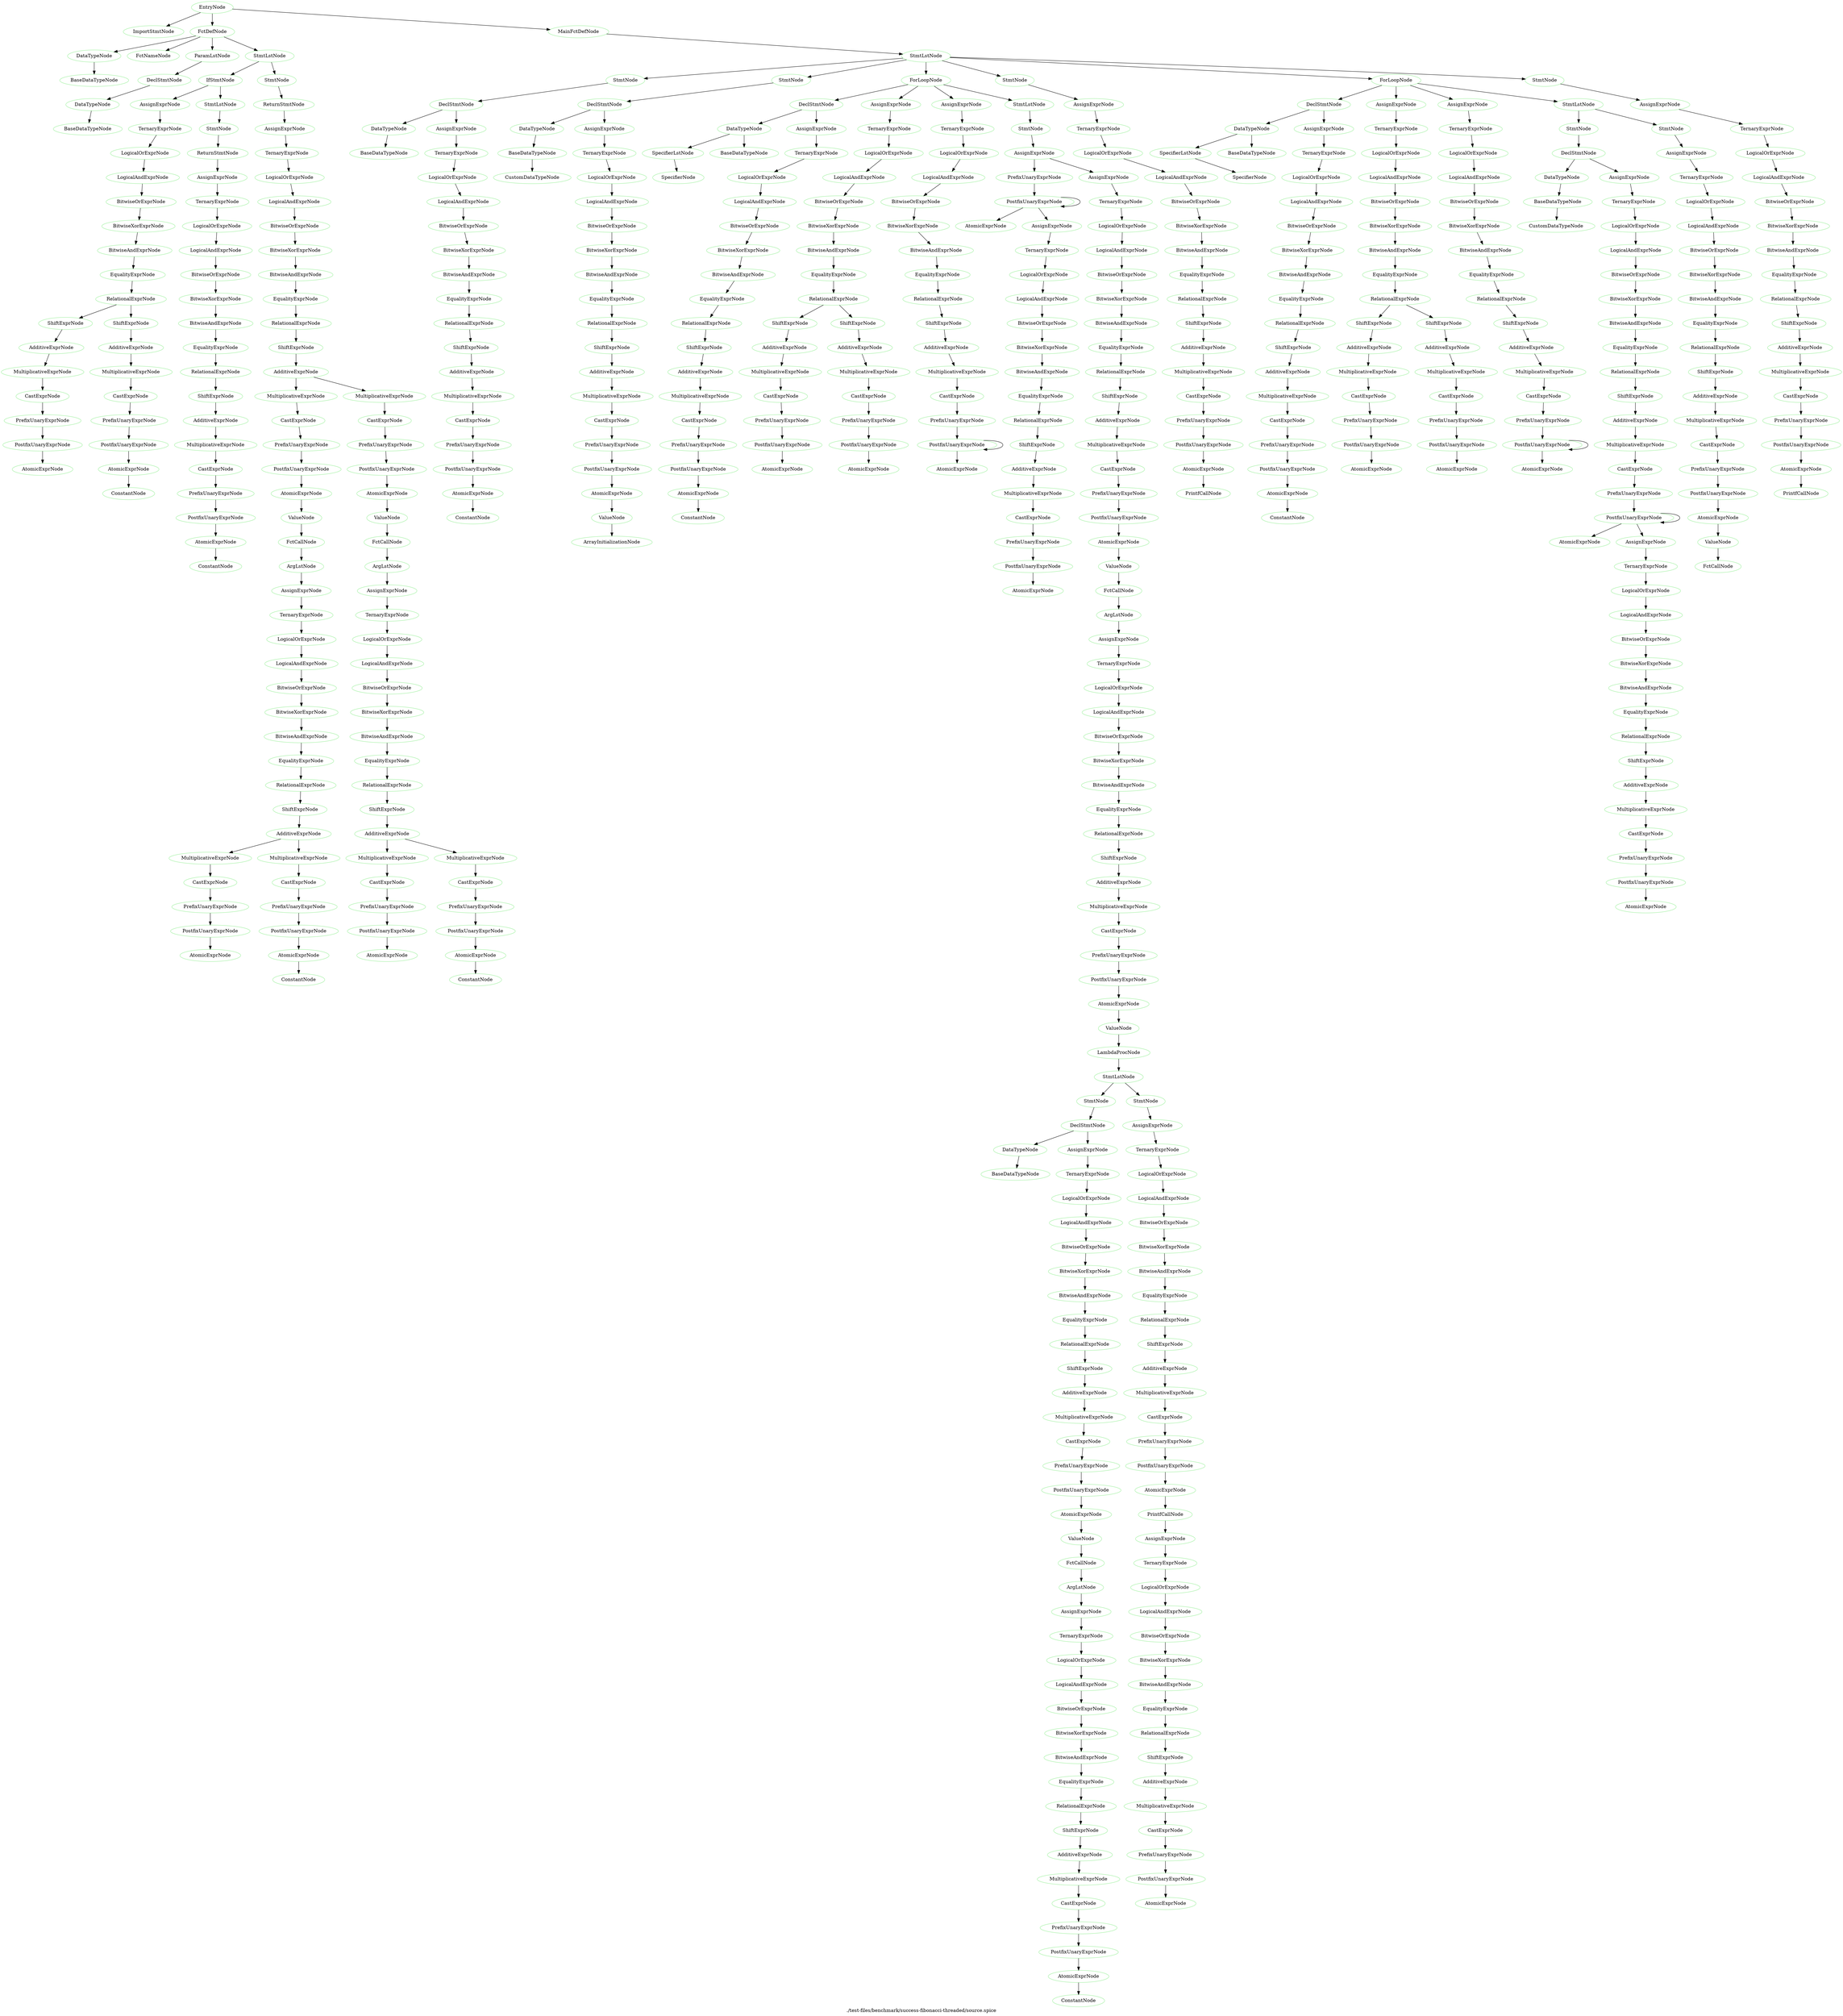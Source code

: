 digraph {
 rankdir="TB";
 label="./test-files/benchmark/success-fibonacci-threaded/source.spice";
 L1C1_EntryNode [color="lightgreen",label="EntryNode"];
 L1C1_ImportStmtNode [color="lightgreen",label="ImportStmtNode"];
 L1C1_EntryNode -> L1C1_ImportStmtNode;
 L3C1_FctDefNode [color="lightgreen",label="FctDefNode"];
 L1C1_EntryNode -> L3C1_FctDefNode;
 L3C3_DataTypeNode [color="lightgreen",label="DataTypeNode"];
 L3C1_FctDefNode -> L3C3_DataTypeNode;
 L3C3_BaseDataTypeNode [color="lightgreen",label="BaseDataTypeNode"];
 L3C3_DataTypeNode -> L3C3_BaseDataTypeNode;
 L3C8_FctNameNode [color="lightgreen",label="FctNameNode"];
 L3C1_FctDefNode -> L3C8_FctNameNode;
 L3C12_ParamLstNode [color="lightgreen",label="ParamLstNode"];
 L3C1_FctDefNode -> L3C12_ParamLstNode;
 L3C12_DeclStmtNode [color="lightgreen",label="DeclStmtNode"];
 L3C12_ParamLstNode -> L3C12_DeclStmtNode;
 L3C12_DataTypeNode [color="lightgreen",label="DataTypeNode"];
 L3C12_DeclStmtNode -> L3C12_DataTypeNode;
 L3C12_BaseDataTypeNode [color="lightgreen",label="BaseDataTypeNode"];
 L3C12_DataTypeNode -> L3C12_BaseDataTypeNode;
 L4C5_StmtLstNode [color="lightgreen",label="StmtLstNode"];
 L3C1_FctDefNode -> L4C5_StmtLstNode;
 L4C5_IfStmtNode [color="lightgreen",label="IfStmtNode"];
 L4C5_StmtLstNode -> L4C5_IfStmtNode;
 L4C8_AssignExprNode [color="lightgreen",label="AssignExprNode"];
 L4C5_IfStmtNode -> L4C8_AssignExprNode;
 L4C8_TernaryExprNode [color="lightgreen",label="TernaryExprNode"];
 L4C8_AssignExprNode -> L4C8_TernaryExprNode;
 L4C8_LogicalOrExprNode [color="lightgreen",label="LogicalOrExprNode"];
 L4C8_TernaryExprNode -> L4C8_LogicalOrExprNode;
 L4C8_LogicalAndExprNode [color="lightgreen",label="LogicalAndExprNode"];
 L4C8_LogicalOrExprNode -> L4C8_LogicalAndExprNode;
 L4C8_BitwiseOrExprNode [color="lightgreen",label="BitwiseOrExprNode"];
 L4C8_LogicalAndExprNode -> L4C8_BitwiseOrExprNode;
 L4C8_BitwiseXorExprNode [color="lightgreen",label="BitwiseXorExprNode"];
 L4C8_BitwiseOrExprNode -> L4C8_BitwiseXorExprNode;
 L4C8_BitwiseAndExprNode [color="lightgreen",label="BitwiseAndExprNode"];
 L4C8_BitwiseXorExprNode -> L4C8_BitwiseAndExprNode;
 L4C8_EqualityExprNode [color="lightgreen",label="EqualityExprNode"];
 L4C8_BitwiseAndExprNode -> L4C8_EqualityExprNode;
 L4C8_RelationalExprNode [color="lightgreen",label="RelationalExprNode"];
 L4C8_EqualityExprNode -> L4C8_RelationalExprNode;
 L4C8_ShiftExprNode [color="lightgreen",label="ShiftExprNode"];
 L4C8_RelationalExprNode -> L4C8_ShiftExprNode;
 L4C8_AdditiveExprNode [color="lightgreen",label="AdditiveExprNode"];
 L4C8_ShiftExprNode -> L4C8_AdditiveExprNode;
 L4C8_MultiplicativeExprNode [color="lightgreen",label="MultiplicativeExprNode"];
 L4C8_AdditiveExprNode -> L4C8_MultiplicativeExprNode;
 L4C8_CastExprNode [color="lightgreen",label="CastExprNode"];
 L4C8_MultiplicativeExprNode -> L4C8_CastExprNode;
 L4C8_PrefixUnaryExprNode [color="lightgreen",label="PrefixUnaryExprNode"];
 L4C8_CastExprNode -> L4C8_PrefixUnaryExprNode;
 L4C8_PostfixUnaryExprNode [color="lightgreen",label="PostfixUnaryExprNode"];
 L4C8_PrefixUnaryExprNode -> L4C8_PostfixUnaryExprNode;
 L4C8_AtomicExprNode [color="lightgreen",label="AtomicExprNode"];
 L4C8_PostfixUnaryExprNode -> L4C8_AtomicExprNode;
 L4C13_ShiftExprNode [color="lightgreen",label="ShiftExprNode"];
 L4C8_RelationalExprNode -> L4C13_ShiftExprNode;
 L4C13_AdditiveExprNode [color="lightgreen",label="AdditiveExprNode"];
 L4C13_ShiftExprNode -> L4C13_AdditiveExprNode;
 L4C13_MultiplicativeExprNode [color="lightgreen",label="MultiplicativeExprNode"];
 L4C13_AdditiveExprNode -> L4C13_MultiplicativeExprNode;
 L4C13_CastExprNode [color="lightgreen",label="CastExprNode"];
 L4C13_MultiplicativeExprNode -> L4C13_CastExprNode;
 L4C13_PrefixUnaryExprNode [color="lightgreen",label="PrefixUnaryExprNode"];
 L4C13_CastExprNode -> L4C13_PrefixUnaryExprNode;
 L4C13_PostfixUnaryExprNode [color="lightgreen",label="PostfixUnaryExprNode"];
 L4C13_PrefixUnaryExprNode -> L4C13_PostfixUnaryExprNode;
 L4C13_AtomicExprNode [color="lightgreen",label="AtomicExprNode"];
 L4C13_PostfixUnaryExprNode -> L4C13_AtomicExprNode;
 L4C13_ConstantNode [color="lightgreen",label="ConstantNode"];
 L4C13_AtomicExprNode -> L4C13_ConstantNode;
 L4C17_StmtLstNode [color="lightgreen",label="StmtLstNode"];
 L4C5_IfStmtNode -> L4C17_StmtLstNode;
 L4C17_StmtNode [color="lightgreen",label="StmtNode"];
 L4C17_StmtLstNode -> L4C17_StmtNode;
 L4C17_ReturnStmtNode [color="lightgreen",label="ReturnStmtNode"];
 L4C17_StmtNode -> L4C17_ReturnStmtNode;
 L4C24_AssignExprNode [color="lightgreen",label="AssignExprNode"];
 L4C17_ReturnStmtNode -> L4C24_AssignExprNode;
 L4C24_TernaryExprNode [color="lightgreen",label="TernaryExprNode"];
 L4C24_AssignExprNode -> L4C24_TernaryExprNode;
 L4C24_LogicalOrExprNode [color="lightgreen",label="LogicalOrExprNode"];
 L4C24_TernaryExprNode -> L4C24_LogicalOrExprNode;
 L4C24_LogicalAndExprNode [color="lightgreen",label="LogicalAndExprNode"];
 L4C24_LogicalOrExprNode -> L4C24_LogicalAndExprNode;
 L4C24_BitwiseOrExprNode [color="lightgreen",label="BitwiseOrExprNode"];
 L4C24_LogicalAndExprNode -> L4C24_BitwiseOrExprNode;
 L4C24_BitwiseXorExprNode [color="lightgreen",label="BitwiseXorExprNode"];
 L4C24_BitwiseOrExprNode -> L4C24_BitwiseXorExprNode;
 L4C24_BitwiseAndExprNode [color="lightgreen",label="BitwiseAndExprNode"];
 L4C24_BitwiseXorExprNode -> L4C24_BitwiseAndExprNode;
 L4C24_EqualityExprNode [color="lightgreen",label="EqualityExprNode"];
 L4C24_BitwiseAndExprNode -> L4C24_EqualityExprNode;
 L4C24_RelationalExprNode [color="lightgreen",label="RelationalExprNode"];
 L4C24_EqualityExprNode -> L4C24_RelationalExprNode;
 L4C24_ShiftExprNode [color="lightgreen",label="ShiftExprNode"];
 L4C24_RelationalExprNode -> L4C24_ShiftExprNode;
 L4C24_AdditiveExprNode [color="lightgreen",label="AdditiveExprNode"];
 L4C24_ShiftExprNode -> L4C24_AdditiveExprNode;
 L4C24_MultiplicativeExprNode [color="lightgreen",label="MultiplicativeExprNode"];
 L4C24_AdditiveExprNode -> L4C24_MultiplicativeExprNode;
 L4C24_CastExprNode [color="lightgreen",label="CastExprNode"];
 L4C24_MultiplicativeExprNode -> L4C24_CastExprNode;
 L4C24_PrefixUnaryExprNode [color="lightgreen",label="PrefixUnaryExprNode"];
 L4C24_CastExprNode -> L4C24_PrefixUnaryExprNode;
 L4C24_PostfixUnaryExprNode [color="lightgreen",label="PostfixUnaryExprNode"];
 L4C24_PrefixUnaryExprNode -> L4C24_PostfixUnaryExprNode;
 L4C24_AtomicExprNode [color="lightgreen",label="AtomicExprNode"];
 L4C24_PostfixUnaryExprNode -> L4C24_AtomicExprNode;
 L4C24_ConstantNode [color="lightgreen",label="ConstantNode"];
 L4C24_AtomicExprNode -> L4C24_ConstantNode;
 L5C5_StmtNode [color="lightgreen",label="StmtNode"];
 L4C5_StmtLstNode -> L5C5_StmtNode;
 L5C5_ReturnStmtNode [color="lightgreen",label="ReturnStmtNode"];
 L5C5_StmtNode -> L5C5_ReturnStmtNode;
 L5C12_AssignExprNode [color="lightgreen",label="AssignExprNode"];
 L5C5_ReturnStmtNode -> L5C12_AssignExprNode;
 L5C12_TernaryExprNode [color="lightgreen",label="TernaryExprNode"];
 L5C12_AssignExprNode -> L5C12_TernaryExprNode;
 L5C12_LogicalOrExprNode [color="lightgreen",label="LogicalOrExprNode"];
 L5C12_TernaryExprNode -> L5C12_LogicalOrExprNode;
 L5C12_LogicalAndExprNode [color="lightgreen",label="LogicalAndExprNode"];
 L5C12_LogicalOrExprNode -> L5C12_LogicalAndExprNode;
 L5C12_BitwiseOrExprNode [color="lightgreen",label="BitwiseOrExprNode"];
 L5C12_LogicalAndExprNode -> L5C12_BitwiseOrExprNode;
 L5C12_BitwiseXorExprNode [color="lightgreen",label="BitwiseXorExprNode"];
 L5C12_BitwiseOrExprNode -> L5C12_BitwiseXorExprNode;
 L5C12_BitwiseAndExprNode [color="lightgreen",label="BitwiseAndExprNode"];
 L5C12_BitwiseXorExprNode -> L5C12_BitwiseAndExprNode;
 L5C12_EqualityExprNode [color="lightgreen",label="EqualityExprNode"];
 L5C12_BitwiseAndExprNode -> L5C12_EqualityExprNode;
 L5C12_RelationalExprNode [color="lightgreen",label="RelationalExprNode"];
 L5C12_EqualityExprNode -> L5C12_RelationalExprNode;
 L5C12_ShiftExprNode [color="lightgreen",label="ShiftExprNode"];
 L5C12_RelationalExprNode -> L5C12_ShiftExprNode;
 L5C12_AdditiveExprNode [color="lightgreen",label="AdditiveExprNode"];
 L5C12_ShiftExprNode -> L5C12_AdditiveExprNode;
 L5C12_MultiplicativeExprNode [color="lightgreen",label="MultiplicativeExprNode"];
 L5C12_AdditiveExprNode -> L5C12_MultiplicativeExprNode;
 L5C12_CastExprNode [color="lightgreen",label="CastExprNode"];
 L5C12_MultiplicativeExprNode -> L5C12_CastExprNode;
 L5C12_PrefixUnaryExprNode [color="lightgreen",label="PrefixUnaryExprNode"];
 L5C12_CastExprNode -> L5C12_PrefixUnaryExprNode;
 L5C12_PostfixUnaryExprNode [color="lightgreen",label="PostfixUnaryExprNode"];
 L5C12_PrefixUnaryExprNode -> L5C12_PostfixUnaryExprNode;
 L5C12_AtomicExprNode [color="lightgreen",label="AtomicExprNode"];
 L5C12_PostfixUnaryExprNode -> L5C12_AtomicExprNode;
 L5C12_ValueNode [color="lightgreen",label="ValueNode"];
 L5C12_AtomicExprNode -> L5C12_ValueNode;
 L5C12_FctCallNode [color="lightgreen",label="FctCallNode"];
 L5C12_ValueNode -> L5C12_FctCallNode;
 L5C16_ArgLstNode [color="lightgreen",label="ArgLstNode"];
 L5C12_FctCallNode -> L5C16_ArgLstNode;
 L5C16_AssignExprNode [color="lightgreen",label="AssignExprNode"];
 L5C16_ArgLstNode -> L5C16_AssignExprNode;
 L5C16_TernaryExprNode [color="lightgreen",label="TernaryExprNode"];
 L5C16_AssignExprNode -> L5C16_TernaryExprNode;
 L5C16_LogicalOrExprNode [color="lightgreen",label="LogicalOrExprNode"];
 L5C16_TernaryExprNode -> L5C16_LogicalOrExprNode;
 L5C16_LogicalAndExprNode [color="lightgreen",label="LogicalAndExprNode"];
 L5C16_LogicalOrExprNode -> L5C16_LogicalAndExprNode;
 L5C16_BitwiseOrExprNode [color="lightgreen",label="BitwiseOrExprNode"];
 L5C16_LogicalAndExprNode -> L5C16_BitwiseOrExprNode;
 L5C16_BitwiseXorExprNode [color="lightgreen",label="BitwiseXorExprNode"];
 L5C16_BitwiseOrExprNode -> L5C16_BitwiseXorExprNode;
 L5C16_BitwiseAndExprNode [color="lightgreen",label="BitwiseAndExprNode"];
 L5C16_BitwiseXorExprNode -> L5C16_BitwiseAndExprNode;
 L5C16_EqualityExprNode [color="lightgreen",label="EqualityExprNode"];
 L5C16_BitwiseAndExprNode -> L5C16_EqualityExprNode;
 L5C16_RelationalExprNode [color="lightgreen",label="RelationalExprNode"];
 L5C16_EqualityExprNode -> L5C16_RelationalExprNode;
 L5C16_ShiftExprNode [color="lightgreen",label="ShiftExprNode"];
 L5C16_RelationalExprNode -> L5C16_ShiftExprNode;
 L5C16_AdditiveExprNode [color="lightgreen",label="AdditiveExprNode"];
 L5C16_ShiftExprNode -> L5C16_AdditiveExprNode;
 L5C16_MultiplicativeExprNode [color="lightgreen",label="MultiplicativeExprNode"];
 L5C16_AdditiveExprNode -> L5C16_MultiplicativeExprNode;
 L5C16_CastExprNode [color="lightgreen",label="CastExprNode"];
 L5C16_MultiplicativeExprNode -> L5C16_CastExprNode;
 L5C16_PrefixUnaryExprNode [color="lightgreen",label="PrefixUnaryExprNode"];
 L5C16_CastExprNode -> L5C16_PrefixUnaryExprNode;
 L5C16_PostfixUnaryExprNode [color="lightgreen",label="PostfixUnaryExprNode"];
 L5C16_PrefixUnaryExprNode -> L5C16_PostfixUnaryExprNode;
 L5C16_AtomicExprNode [color="lightgreen",label="AtomicExprNode"];
 L5C16_PostfixUnaryExprNode -> L5C16_AtomicExprNode;
 L5C20_MultiplicativeExprNode [color="lightgreen",label="MultiplicativeExprNode"];
 L5C16_AdditiveExprNode -> L5C20_MultiplicativeExprNode;
 L5C20_CastExprNode [color="lightgreen",label="CastExprNode"];
 L5C20_MultiplicativeExprNode -> L5C20_CastExprNode;
 L5C20_PrefixUnaryExprNode [color="lightgreen",label="PrefixUnaryExprNode"];
 L5C20_CastExprNode -> L5C20_PrefixUnaryExprNode;
 L5C20_PostfixUnaryExprNode [color="lightgreen",label="PostfixUnaryExprNode"];
 L5C20_PrefixUnaryExprNode -> L5C20_PostfixUnaryExprNode;
 L5C20_AtomicExprNode [color="lightgreen",label="AtomicExprNode"];
 L5C20_PostfixUnaryExprNode -> L5C20_AtomicExprNode;
 L5C20_ConstantNode [color="lightgreen",label="ConstantNode"];
 L5C20_AtomicExprNode -> L5C20_ConstantNode;
 L5C25_MultiplicativeExprNode [color="lightgreen",label="MultiplicativeExprNode"];
 L5C12_AdditiveExprNode -> L5C25_MultiplicativeExprNode;
 L5C25_CastExprNode [color="lightgreen",label="CastExprNode"];
 L5C25_MultiplicativeExprNode -> L5C25_CastExprNode;
 L5C25_PrefixUnaryExprNode [color="lightgreen",label="PrefixUnaryExprNode"];
 L5C25_CastExprNode -> L5C25_PrefixUnaryExprNode;
 L5C25_PostfixUnaryExprNode [color="lightgreen",label="PostfixUnaryExprNode"];
 L5C25_PrefixUnaryExprNode -> L5C25_PostfixUnaryExprNode;
 L5C25_AtomicExprNode [color="lightgreen",label="AtomicExprNode"];
 L5C25_PostfixUnaryExprNode -> L5C25_AtomicExprNode;
 L5C25_ValueNode [color="lightgreen",label="ValueNode"];
 L5C25_AtomicExprNode -> L5C25_ValueNode;
 L5C25_FctCallNode [color="lightgreen",label="FctCallNode"];
 L5C25_ValueNode -> L5C25_FctCallNode;
 L5C29_ArgLstNode [color="lightgreen",label="ArgLstNode"];
 L5C25_FctCallNode -> L5C29_ArgLstNode;
 L5C29_AssignExprNode [color="lightgreen",label="AssignExprNode"];
 L5C29_ArgLstNode -> L5C29_AssignExprNode;
 L5C29_TernaryExprNode [color="lightgreen",label="TernaryExprNode"];
 L5C29_AssignExprNode -> L5C29_TernaryExprNode;
 L5C29_LogicalOrExprNode [color="lightgreen",label="LogicalOrExprNode"];
 L5C29_TernaryExprNode -> L5C29_LogicalOrExprNode;
 L5C29_LogicalAndExprNode [color="lightgreen",label="LogicalAndExprNode"];
 L5C29_LogicalOrExprNode -> L5C29_LogicalAndExprNode;
 L5C29_BitwiseOrExprNode [color="lightgreen",label="BitwiseOrExprNode"];
 L5C29_LogicalAndExprNode -> L5C29_BitwiseOrExprNode;
 L5C29_BitwiseXorExprNode [color="lightgreen",label="BitwiseXorExprNode"];
 L5C29_BitwiseOrExprNode -> L5C29_BitwiseXorExprNode;
 L5C29_BitwiseAndExprNode [color="lightgreen",label="BitwiseAndExprNode"];
 L5C29_BitwiseXorExprNode -> L5C29_BitwiseAndExprNode;
 L5C29_EqualityExprNode [color="lightgreen",label="EqualityExprNode"];
 L5C29_BitwiseAndExprNode -> L5C29_EqualityExprNode;
 L5C29_RelationalExprNode [color="lightgreen",label="RelationalExprNode"];
 L5C29_EqualityExprNode -> L5C29_RelationalExprNode;
 L5C29_ShiftExprNode [color="lightgreen",label="ShiftExprNode"];
 L5C29_RelationalExprNode -> L5C29_ShiftExprNode;
 L5C29_AdditiveExprNode [color="lightgreen",label="AdditiveExprNode"];
 L5C29_ShiftExprNode -> L5C29_AdditiveExprNode;
 L5C29_MultiplicativeExprNode [color="lightgreen",label="MultiplicativeExprNode"];
 L5C29_AdditiveExprNode -> L5C29_MultiplicativeExprNode;
 L5C29_CastExprNode [color="lightgreen",label="CastExprNode"];
 L5C29_MultiplicativeExprNode -> L5C29_CastExprNode;
 L5C29_PrefixUnaryExprNode [color="lightgreen",label="PrefixUnaryExprNode"];
 L5C29_CastExprNode -> L5C29_PrefixUnaryExprNode;
 L5C29_PostfixUnaryExprNode [color="lightgreen",label="PostfixUnaryExprNode"];
 L5C29_PrefixUnaryExprNode -> L5C29_PostfixUnaryExprNode;
 L5C29_AtomicExprNode [color="lightgreen",label="AtomicExprNode"];
 L5C29_PostfixUnaryExprNode -> L5C29_AtomicExprNode;
 L5C33_MultiplicativeExprNode [color="lightgreen",label="MultiplicativeExprNode"];
 L5C29_AdditiveExprNode -> L5C33_MultiplicativeExprNode;
 L5C33_CastExprNode [color="lightgreen",label="CastExprNode"];
 L5C33_MultiplicativeExprNode -> L5C33_CastExprNode;
 L5C33_PrefixUnaryExprNode [color="lightgreen",label="PrefixUnaryExprNode"];
 L5C33_CastExprNode -> L5C33_PrefixUnaryExprNode;
 L5C33_PostfixUnaryExprNode [color="lightgreen",label="PostfixUnaryExprNode"];
 L5C33_PrefixUnaryExprNode -> L5C33_PostfixUnaryExprNode;
 L5C33_AtomicExprNode [color="lightgreen",label="AtomicExprNode"];
 L5C33_PostfixUnaryExprNode -> L5C33_AtomicExprNode;
 L5C33_ConstantNode [color="lightgreen",label="ConstantNode"];
 L5C33_AtomicExprNode -> L5C33_ConstantNode;
 L8C1_MainFctDefNode [color="lightgreen",label="MainFctDefNode"];
 L1C1_EntryNode -> L8C1_MainFctDefNode;
 L9C5_StmtLstNode [color="lightgreen",label="StmtLstNode"];
 L8C1_MainFctDefNode -> L9C5_StmtLstNode;
 L9C5_StmtNode [color="lightgreen",label="StmtNode"];
 L9C5_StmtLstNode -> L9C5_StmtNode;
 L9C5_DeclStmtNode [color="lightgreen",label="DeclStmtNode"];
 L9C5_StmtNode -> L9C5_DeclStmtNode;
 L9C5_DataTypeNode [color="lightgreen",label="DataTypeNode"];
 L9C5_DeclStmtNode -> L9C5_DataTypeNode;
 L9C5_BaseDataTypeNode [color="lightgreen",label="BaseDataTypeNode"];
 L9C5_DataTypeNode -> L9C5_BaseDataTypeNode;
 L9C23_AssignExprNode [color="lightgreen",label="AssignExprNode"];
 L9C5_DeclStmtNode -> L9C23_AssignExprNode;
 L9C23_TernaryExprNode [color="lightgreen",label="TernaryExprNode"];
 L9C23_AssignExprNode -> L9C23_TernaryExprNode;
 L9C23_LogicalOrExprNode [color="lightgreen",label="LogicalOrExprNode"];
 L9C23_TernaryExprNode -> L9C23_LogicalOrExprNode;
 L9C23_LogicalAndExprNode [color="lightgreen",label="LogicalAndExprNode"];
 L9C23_LogicalOrExprNode -> L9C23_LogicalAndExprNode;
 L9C23_BitwiseOrExprNode [color="lightgreen",label="BitwiseOrExprNode"];
 L9C23_LogicalAndExprNode -> L9C23_BitwiseOrExprNode;
 L9C23_BitwiseXorExprNode [color="lightgreen",label="BitwiseXorExprNode"];
 L9C23_BitwiseOrExprNode -> L9C23_BitwiseXorExprNode;
 L9C23_BitwiseAndExprNode [color="lightgreen",label="BitwiseAndExprNode"];
 L9C23_BitwiseXorExprNode -> L9C23_BitwiseAndExprNode;
 L9C23_EqualityExprNode [color="lightgreen",label="EqualityExprNode"];
 L9C23_BitwiseAndExprNode -> L9C23_EqualityExprNode;
 L9C23_RelationalExprNode [color="lightgreen",label="RelationalExprNode"];
 L9C23_EqualityExprNode -> L9C23_RelationalExprNode;
 L9C23_ShiftExprNode [color="lightgreen",label="ShiftExprNode"];
 L9C23_RelationalExprNode -> L9C23_ShiftExprNode;
 L9C23_AdditiveExprNode [color="lightgreen",label="AdditiveExprNode"];
 L9C23_ShiftExprNode -> L9C23_AdditiveExprNode;
 L9C23_MultiplicativeExprNode [color="lightgreen",label="MultiplicativeExprNode"];
 L9C23_AdditiveExprNode -> L9C23_MultiplicativeExprNode;
 L9C23_CastExprNode [color="lightgreen",label="CastExprNode"];
 L9C23_MultiplicativeExprNode -> L9C23_CastExprNode;
 L9C23_PrefixUnaryExprNode [color="lightgreen",label="PrefixUnaryExprNode"];
 L9C23_CastExprNode -> L9C23_PrefixUnaryExprNode;
 L9C23_PostfixUnaryExprNode [color="lightgreen",label="PostfixUnaryExprNode"];
 L9C23_PrefixUnaryExprNode -> L9C23_PostfixUnaryExprNode;
 L9C23_AtomicExprNode [color="lightgreen",label="AtomicExprNode"];
 L9C23_PostfixUnaryExprNode -> L9C23_AtomicExprNode;
 L9C23_ConstantNode [color="lightgreen",label="ConstantNode"];
 L9C23_AtomicExprNode -> L9C23_ConstantNode;
 L10C5_StmtNode [color="lightgreen",label="StmtNode"];
 L9C5_StmtLstNode -> L10C5_StmtNode;
 L10C5_DeclStmtNode [color="lightgreen",label="DeclStmtNode"];
 L10C5_StmtNode -> L10C5_DeclStmtNode;
 L10C5_DataTypeNode [color="lightgreen",label="DataTypeNode"];
 L10C5_DeclStmtNode -> L10C5_DataTypeNode;
 L10C5_BaseDataTypeNode [color="lightgreen",label="BaseDataTypeNode"];
 L10C5_DataTypeNode -> L10C5_BaseDataTypeNode;
 L10C5_CustomDataTypeNode [color="lightgreen",label="CustomDataTypeNode"];
 L10C5_BaseDataTypeNode -> L10C5_CustomDataTypeNode;
 L10C25_AssignExprNode [color="lightgreen",label="AssignExprNode"];
 L10C5_DeclStmtNode -> L10C25_AssignExprNode;
 L10C25_TernaryExprNode [color="lightgreen",label="TernaryExprNode"];
 L10C25_AssignExprNode -> L10C25_TernaryExprNode;
 L10C25_LogicalOrExprNode [color="lightgreen",label="LogicalOrExprNode"];
 L10C25_TernaryExprNode -> L10C25_LogicalOrExprNode;
 L10C25_LogicalAndExprNode [color="lightgreen",label="LogicalAndExprNode"];
 L10C25_LogicalOrExprNode -> L10C25_LogicalAndExprNode;
 L10C25_BitwiseOrExprNode [color="lightgreen",label="BitwiseOrExprNode"];
 L10C25_LogicalAndExprNode -> L10C25_BitwiseOrExprNode;
 L10C25_BitwiseXorExprNode [color="lightgreen",label="BitwiseXorExprNode"];
 L10C25_BitwiseOrExprNode -> L10C25_BitwiseXorExprNode;
 L10C25_BitwiseAndExprNode [color="lightgreen",label="BitwiseAndExprNode"];
 L10C25_BitwiseXorExprNode -> L10C25_BitwiseAndExprNode;
 L10C25_EqualityExprNode [color="lightgreen",label="EqualityExprNode"];
 L10C25_BitwiseAndExprNode -> L10C25_EqualityExprNode;
 L10C25_RelationalExprNode [color="lightgreen",label="RelationalExprNode"];
 L10C25_EqualityExprNode -> L10C25_RelationalExprNode;
 L10C25_ShiftExprNode [color="lightgreen",label="ShiftExprNode"];
 L10C25_RelationalExprNode -> L10C25_ShiftExprNode;
 L10C25_AdditiveExprNode [color="lightgreen",label="AdditiveExprNode"];
 L10C25_ShiftExprNode -> L10C25_AdditiveExprNode;
 L10C25_MultiplicativeExprNode [color="lightgreen",label="MultiplicativeExprNode"];
 L10C25_AdditiveExprNode -> L10C25_MultiplicativeExprNode;
 L10C25_CastExprNode [color="lightgreen",label="CastExprNode"];
 L10C25_MultiplicativeExprNode -> L10C25_CastExprNode;
 L10C25_PrefixUnaryExprNode [color="lightgreen",label="PrefixUnaryExprNode"];
 L10C25_CastExprNode -> L10C25_PrefixUnaryExprNode;
 L10C25_PostfixUnaryExprNode [color="lightgreen",label="PostfixUnaryExprNode"];
 L10C25_PrefixUnaryExprNode -> L10C25_PostfixUnaryExprNode;
 L10C25_AtomicExprNode [color="lightgreen",label="AtomicExprNode"];
 L10C25_PostfixUnaryExprNode -> L10C25_AtomicExprNode;
 L10C25_ValueNode [color="lightgreen",label="ValueNode"];
 L10C25_AtomicExprNode -> L10C25_ValueNode;
 L10C25_ArrayInitializationNode [color="lightgreen",label="ArrayInitializationNode"];
 L10C25_ValueNode -> L10C25_ArrayInitializationNode;
 L11C5_ForLoopNode [color="lightgreen",label="ForLoopNode"];
 L9C5_StmtLstNode -> L11C5_ForLoopNode;
 L11C9_DeclStmtNode [color="lightgreen",label="DeclStmtNode"];
 L11C5_ForLoopNode -> L11C9_DeclStmtNode;
 L11C9_DataTypeNode [color="lightgreen",label="DataTypeNode"];
 L11C9_DeclStmtNode -> L11C9_DataTypeNode;
 L11C9_SpecifierLstNode [color="lightgreen",label="SpecifierLstNode"];
 L11C9_DataTypeNode -> L11C9_SpecifierLstNode;
 L11C9_SpecifierNode [color="lightgreen",label="SpecifierNode"];
 L11C9_SpecifierLstNode -> L11C9_SpecifierNode;
 L11C18_BaseDataTypeNode [color="lightgreen",label="BaseDataTypeNode"];
 L11C9_DataTypeNode -> L11C18_BaseDataTypeNode;
 L11C26_AssignExprNode [color="lightgreen",label="AssignExprNode"];
 L11C9_DeclStmtNode -> L11C26_AssignExprNode;
 L11C26_TernaryExprNode [color="lightgreen",label="TernaryExprNode"];
 L11C26_AssignExprNode -> L11C26_TernaryExprNode;
 L11C26_LogicalOrExprNode [color="lightgreen",label="LogicalOrExprNode"];
 L11C26_TernaryExprNode -> L11C26_LogicalOrExprNode;
 L11C26_LogicalAndExprNode [color="lightgreen",label="LogicalAndExprNode"];
 L11C26_LogicalOrExprNode -> L11C26_LogicalAndExprNode;
 L11C26_BitwiseOrExprNode [color="lightgreen",label="BitwiseOrExprNode"];
 L11C26_LogicalAndExprNode -> L11C26_BitwiseOrExprNode;
 L11C26_BitwiseXorExprNode [color="lightgreen",label="BitwiseXorExprNode"];
 L11C26_BitwiseOrExprNode -> L11C26_BitwiseXorExprNode;
 L11C26_BitwiseAndExprNode [color="lightgreen",label="BitwiseAndExprNode"];
 L11C26_BitwiseXorExprNode -> L11C26_BitwiseAndExprNode;
 L11C26_EqualityExprNode [color="lightgreen",label="EqualityExprNode"];
 L11C26_BitwiseAndExprNode -> L11C26_EqualityExprNode;
 L11C26_RelationalExprNode [color="lightgreen",label="RelationalExprNode"];
 L11C26_EqualityExprNode -> L11C26_RelationalExprNode;
 L11C26_ShiftExprNode [color="lightgreen",label="ShiftExprNode"];
 L11C26_RelationalExprNode -> L11C26_ShiftExprNode;
 L11C26_AdditiveExprNode [color="lightgreen",label="AdditiveExprNode"];
 L11C26_ShiftExprNode -> L11C26_AdditiveExprNode;
 L11C26_MultiplicativeExprNode [color="lightgreen",label="MultiplicativeExprNode"];
 L11C26_AdditiveExprNode -> L11C26_MultiplicativeExprNode;
 L11C26_CastExprNode [color="lightgreen",label="CastExprNode"];
 L11C26_MultiplicativeExprNode -> L11C26_CastExprNode;
 L11C26_PrefixUnaryExprNode [color="lightgreen",label="PrefixUnaryExprNode"];
 L11C26_CastExprNode -> L11C26_PrefixUnaryExprNode;
 L11C26_PostfixUnaryExprNode [color="lightgreen",label="PostfixUnaryExprNode"];
 L11C26_PrefixUnaryExprNode -> L11C26_PostfixUnaryExprNode;
 L11C26_AtomicExprNode [color="lightgreen",label="AtomicExprNode"];
 L11C26_PostfixUnaryExprNode -> L11C26_AtomicExprNode;
 L11C26_ConstantNode [color="lightgreen",label="ConstantNode"];
 L11C26_AtomicExprNode -> L11C26_ConstantNode;
 L11C29_AssignExprNode [color="lightgreen",label="AssignExprNode"];
 L11C5_ForLoopNode -> L11C29_AssignExprNode;
 L11C29_TernaryExprNode [color="lightgreen",label="TernaryExprNode"];
 L11C29_AssignExprNode -> L11C29_TernaryExprNode;
 L11C29_LogicalOrExprNode [color="lightgreen",label="LogicalOrExprNode"];
 L11C29_TernaryExprNode -> L11C29_LogicalOrExprNode;
 L11C29_LogicalAndExprNode [color="lightgreen",label="LogicalAndExprNode"];
 L11C29_LogicalOrExprNode -> L11C29_LogicalAndExprNode;
 L11C29_BitwiseOrExprNode [color="lightgreen",label="BitwiseOrExprNode"];
 L11C29_LogicalAndExprNode -> L11C29_BitwiseOrExprNode;
 L11C29_BitwiseXorExprNode [color="lightgreen",label="BitwiseXorExprNode"];
 L11C29_BitwiseOrExprNode -> L11C29_BitwiseXorExprNode;
 L11C29_BitwiseAndExprNode [color="lightgreen",label="BitwiseAndExprNode"];
 L11C29_BitwiseXorExprNode -> L11C29_BitwiseAndExprNode;
 L11C29_EqualityExprNode [color="lightgreen",label="EqualityExprNode"];
 L11C29_BitwiseAndExprNode -> L11C29_EqualityExprNode;
 L11C29_RelationalExprNode [color="lightgreen",label="RelationalExprNode"];
 L11C29_EqualityExprNode -> L11C29_RelationalExprNode;
 L11C29_ShiftExprNode [color="lightgreen",label="ShiftExprNode"];
 L11C29_RelationalExprNode -> L11C29_ShiftExprNode;
 L11C29_AdditiveExprNode [color="lightgreen",label="AdditiveExprNode"];
 L11C29_ShiftExprNode -> L11C29_AdditiveExprNode;
 L11C29_MultiplicativeExprNode [color="lightgreen",label="MultiplicativeExprNode"];
 L11C29_AdditiveExprNode -> L11C29_MultiplicativeExprNode;
 L11C29_CastExprNode [color="lightgreen",label="CastExprNode"];
 L11C29_MultiplicativeExprNode -> L11C29_CastExprNode;
 L11C29_PrefixUnaryExprNode [color="lightgreen",label="PrefixUnaryExprNode"];
 L11C29_CastExprNode -> L11C29_PrefixUnaryExprNode;
 L11C29_PostfixUnaryExprNode [color="lightgreen",label="PostfixUnaryExprNode"];
 L11C29_PrefixUnaryExprNode -> L11C29_PostfixUnaryExprNode;
 L11C29_AtomicExprNode [color="lightgreen",label="AtomicExprNode"];
 L11C29_PostfixUnaryExprNode -> L11C29_AtomicExprNode;
 L11C33_ShiftExprNode [color="lightgreen",label="ShiftExprNode"];
 L11C29_RelationalExprNode -> L11C33_ShiftExprNode;
 L11C33_AdditiveExprNode [color="lightgreen",label="AdditiveExprNode"];
 L11C33_ShiftExprNode -> L11C33_AdditiveExprNode;
 L11C33_MultiplicativeExprNode [color="lightgreen",label="MultiplicativeExprNode"];
 L11C33_AdditiveExprNode -> L11C33_MultiplicativeExprNode;
 L11C33_CastExprNode [color="lightgreen",label="CastExprNode"];
 L11C33_MultiplicativeExprNode -> L11C33_CastExprNode;
 L11C33_PrefixUnaryExprNode [color="lightgreen",label="PrefixUnaryExprNode"];
 L11C33_CastExprNode -> L11C33_PrefixUnaryExprNode;
 L11C33_PostfixUnaryExprNode [color="lightgreen",label="PostfixUnaryExprNode"];
 L11C33_PrefixUnaryExprNode -> L11C33_PostfixUnaryExprNode;
 L11C33_AtomicExprNode [color="lightgreen",label="AtomicExprNode"];
 L11C33_PostfixUnaryExprNode -> L11C33_AtomicExprNode;
 L11C46_AssignExprNode [color="lightgreen",label="AssignExprNode"];
 L11C5_ForLoopNode -> L11C46_AssignExprNode;
 L11C46_TernaryExprNode [color="lightgreen",label="TernaryExprNode"];
 L11C46_AssignExprNode -> L11C46_TernaryExprNode;
 L11C46_LogicalOrExprNode [color="lightgreen",label="LogicalOrExprNode"];
 L11C46_TernaryExprNode -> L11C46_LogicalOrExprNode;
 L11C46_LogicalAndExprNode [color="lightgreen",label="LogicalAndExprNode"];
 L11C46_LogicalOrExprNode -> L11C46_LogicalAndExprNode;
 L11C46_BitwiseOrExprNode [color="lightgreen",label="BitwiseOrExprNode"];
 L11C46_LogicalAndExprNode -> L11C46_BitwiseOrExprNode;
 L11C46_BitwiseXorExprNode [color="lightgreen",label="BitwiseXorExprNode"];
 L11C46_BitwiseOrExprNode -> L11C46_BitwiseXorExprNode;
 L11C46_BitwiseAndExprNode [color="lightgreen",label="BitwiseAndExprNode"];
 L11C46_BitwiseXorExprNode -> L11C46_BitwiseAndExprNode;
 L11C46_EqualityExprNode [color="lightgreen",label="EqualityExprNode"];
 L11C46_BitwiseAndExprNode -> L11C46_EqualityExprNode;
 L11C46_RelationalExprNode [color="lightgreen",label="RelationalExprNode"];
 L11C46_EqualityExprNode -> L11C46_RelationalExprNode;
 L11C46_ShiftExprNode [color="lightgreen",label="ShiftExprNode"];
 L11C46_RelationalExprNode -> L11C46_ShiftExprNode;
 L11C46_AdditiveExprNode [color="lightgreen",label="AdditiveExprNode"];
 L11C46_ShiftExprNode -> L11C46_AdditiveExprNode;
 L11C46_MultiplicativeExprNode [color="lightgreen",label="MultiplicativeExprNode"];
 L11C46_AdditiveExprNode -> L11C46_MultiplicativeExprNode;
 L11C46_CastExprNode [color="lightgreen",label="CastExprNode"];
 L11C46_MultiplicativeExprNode -> L11C46_CastExprNode;
 L11C46_PrefixUnaryExprNode [color="lightgreen",label="PrefixUnaryExprNode"];
 L11C46_CastExprNode -> L11C46_PrefixUnaryExprNode;
 L11C46_PostfixUnaryExprNode [color="lightgreen",label="PostfixUnaryExprNode"];
 L11C46_PrefixUnaryExprNode -> L11C46_PostfixUnaryExprNode;
 L11C46_PostfixUnaryExprNode [color="lightgreen",label="PostfixUnaryExprNode"];
 L11C46_PostfixUnaryExprNode -> L11C46_PostfixUnaryExprNode;
 L11C46_AtomicExprNode [color="lightgreen",label="AtomicExprNode"];
 L11C46_PostfixUnaryExprNode -> L11C46_AtomicExprNode;
 L12C9_StmtLstNode [color="lightgreen",label="StmtLstNode"];
 L11C5_ForLoopNode -> L12C9_StmtLstNode;
 L12C9_StmtNode [color="lightgreen",label="StmtNode"];
 L12C9_StmtLstNode -> L12C9_StmtNode;
 L12C9_AssignExprNode [color="lightgreen",label="AssignExprNode"];
 L12C9_StmtNode -> L12C9_AssignExprNode;
 L12C9_PrefixUnaryExprNode [color="lightgreen",label="PrefixUnaryExprNode"];
 L12C9_AssignExprNode -> L12C9_PrefixUnaryExprNode;
 L12C9_PostfixUnaryExprNode [color="lightgreen",label="PostfixUnaryExprNode"];
 L12C9_PrefixUnaryExprNode -> L12C9_PostfixUnaryExprNode;
 L12C9_PostfixUnaryExprNode [color="lightgreen",label="PostfixUnaryExprNode"];
 L12C9_PostfixUnaryExprNode -> L12C9_PostfixUnaryExprNode;
 L12C9_AtomicExprNode [color="lightgreen",label="AtomicExprNode"];
 L12C9_PostfixUnaryExprNode -> L12C9_AtomicExprNode;
 L12C17_AssignExprNode [color="lightgreen",label="AssignExprNode"];
 L12C9_PostfixUnaryExprNode -> L12C17_AssignExprNode;
 L12C17_TernaryExprNode [color="lightgreen",label="TernaryExprNode"];
 L12C17_AssignExprNode -> L12C17_TernaryExprNode;
 L12C17_LogicalOrExprNode [color="lightgreen",label="LogicalOrExprNode"];
 L12C17_TernaryExprNode -> L12C17_LogicalOrExprNode;
 L12C17_LogicalAndExprNode [color="lightgreen",label="LogicalAndExprNode"];
 L12C17_LogicalOrExprNode -> L12C17_LogicalAndExprNode;
 L12C17_BitwiseOrExprNode [color="lightgreen",label="BitwiseOrExprNode"];
 L12C17_LogicalAndExprNode -> L12C17_BitwiseOrExprNode;
 L12C17_BitwiseXorExprNode [color="lightgreen",label="BitwiseXorExprNode"];
 L12C17_BitwiseOrExprNode -> L12C17_BitwiseXorExprNode;
 L12C17_BitwiseAndExprNode [color="lightgreen",label="BitwiseAndExprNode"];
 L12C17_BitwiseXorExprNode -> L12C17_BitwiseAndExprNode;
 L12C17_EqualityExprNode [color="lightgreen",label="EqualityExprNode"];
 L12C17_BitwiseAndExprNode -> L12C17_EqualityExprNode;
 L12C17_RelationalExprNode [color="lightgreen",label="RelationalExprNode"];
 L12C17_EqualityExprNode -> L12C17_RelationalExprNode;
 L12C17_ShiftExprNode [color="lightgreen",label="ShiftExprNode"];
 L12C17_RelationalExprNode -> L12C17_ShiftExprNode;
 L12C17_AdditiveExprNode [color="lightgreen",label="AdditiveExprNode"];
 L12C17_ShiftExprNode -> L12C17_AdditiveExprNode;
 L12C17_MultiplicativeExprNode [color="lightgreen",label="MultiplicativeExprNode"];
 L12C17_AdditiveExprNode -> L12C17_MultiplicativeExprNode;
 L12C17_CastExprNode [color="lightgreen",label="CastExprNode"];
 L12C17_MultiplicativeExprNode -> L12C17_CastExprNode;
 L12C17_PrefixUnaryExprNode [color="lightgreen",label="PrefixUnaryExprNode"];
 L12C17_CastExprNode -> L12C17_PrefixUnaryExprNode;
 L12C17_PostfixUnaryExprNode [color="lightgreen",label="PostfixUnaryExprNode"];
 L12C17_PrefixUnaryExprNode -> L12C17_PostfixUnaryExprNode;
 L12C17_AtomicExprNode [color="lightgreen",label="AtomicExprNode"];
 L12C17_PostfixUnaryExprNode -> L12C17_AtomicExprNode;
 L12C22_AssignExprNode [color="lightgreen",label="AssignExprNode"];
 L12C9_AssignExprNode -> L12C22_AssignExprNode;
 L12C22_TernaryExprNode [color="lightgreen",label="TernaryExprNode"];
 L12C22_AssignExprNode -> L12C22_TernaryExprNode;
 L12C22_LogicalOrExprNode [color="lightgreen",label="LogicalOrExprNode"];
 L12C22_TernaryExprNode -> L12C22_LogicalOrExprNode;
 L12C22_LogicalAndExprNode [color="lightgreen",label="LogicalAndExprNode"];
 L12C22_LogicalOrExprNode -> L12C22_LogicalAndExprNode;
 L12C22_BitwiseOrExprNode [color="lightgreen",label="BitwiseOrExprNode"];
 L12C22_LogicalAndExprNode -> L12C22_BitwiseOrExprNode;
 L12C22_BitwiseXorExprNode [color="lightgreen",label="BitwiseXorExprNode"];
 L12C22_BitwiseOrExprNode -> L12C22_BitwiseXorExprNode;
 L12C22_BitwiseAndExprNode [color="lightgreen",label="BitwiseAndExprNode"];
 L12C22_BitwiseXorExprNode -> L12C22_BitwiseAndExprNode;
 L12C22_EqualityExprNode [color="lightgreen",label="EqualityExprNode"];
 L12C22_BitwiseAndExprNode -> L12C22_EqualityExprNode;
 L12C22_RelationalExprNode [color="lightgreen",label="RelationalExprNode"];
 L12C22_EqualityExprNode -> L12C22_RelationalExprNode;
 L12C22_ShiftExprNode [color="lightgreen",label="ShiftExprNode"];
 L12C22_RelationalExprNode -> L12C22_ShiftExprNode;
 L12C22_AdditiveExprNode [color="lightgreen",label="AdditiveExprNode"];
 L12C22_ShiftExprNode -> L12C22_AdditiveExprNode;
 L12C22_MultiplicativeExprNode [color="lightgreen",label="MultiplicativeExprNode"];
 L12C22_AdditiveExprNode -> L12C22_MultiplicativeExprNode;
 L12C22_CastExprNode [color="lightgreen",label="CastExprNode"];
 L12C22_MultiplicativeExprNode -> L12C22_CastExprNode;
 L12C22_PrefixUnaryExprNode [color="lightgreen",label="PrefixUnaryExprNode"];
 L12C22_CastExprNode -> L12C22_PrefixUnaryExprNode;
 L12C22_PostfixUnaryExprNode [color="lightgreen",label="PostfixUnaryExprNode"];
 L12C22_PrefixUnaryExprNode -> L12C22_PostfixUnaryExprNode;
 L12C22_AtomicExprNode [color="lightgreen",label="AtomicExprNode"];
 L12C22_PostfixUnaryExprNode -> L12C22_AtomicExprNode;
 L12C22_ValueNode [color="lightgreen",label="ValueNode"];
 L12C22_AtomicExprNode -> L12C22_ValueNode;
 L12C22_FctCallNode [color="lightgreen",label="FctCallNode"];
 L12C22_ValueNode -> L12C22_FctCallNode;
 L12C29_ArgLstNode [color="lightgreen",label="ArgLstNode"];
 L12C22_FctCallNode -> L12C29_ArgLstNode;
 L12C29_AssignExprNode [color="lightgreen",label="AssignExprNode"];
 L12C29_ArgLstNode -> L12C29_AssignExprNode;
 L12C29_TernaryExprNode [color="lightgreen",label="TernaryExprNode"];
 L12C29_AssignExprNode -> L12C29_TernaryExprNode;
 L12C29_LogicalOrExprNode [color="lightgreen",label="LogicalOrExprNode"];
 L12C29_TernaryExprNode -> L12C29_LogicalOrExprNode;
 L12C29_LogicalAndExprNode [color="lightgreen",label="LogicalAndExprNode"];
 L12C29_LogicalOrExprNode -> L12C29_LogicalAndExprNode;
 L12C29_BitwiseOrExprNode [color="lightgreen",label="BitwiseOrExprNode"];
 L12C29_LogicalAndExprNode -> L12C29_BitwiseOrExprNode;
 L12C29_BitwiseXorExprNode [color="lightgreen",label="BitwiseXorExprNode"];
 L12C29_BitwiseOrExprNode -> L12C29_BitwiseXorExprNode;
 L12C29_BitwiseAndExprNode [color="lightgreen",label="BitwiseAndExprNode"];
 L12C29_BitwiseXorExprNode -> L12C29_BitwiseAndExprNode;
 L12C29_EqualityExprNode [color="lightgreen",label="EqualityExprNode"];
 L12C29_BitwiseAndExprNode -> L12C29_EqualityExprNode;
 L12C29_RelationalExprNode [color="lightgreen",label="RelationalExprNode"];
 L12C29_EqualityExprNode -> L12C29_RelationalExprNode;
 L12C29_ShiftExprNode [color="lightgreen",label="ShiftExprNode"];
 L12C29_RelationalExprNode -> L12C29_ShiftExprNode;
 L12C29_AdditiveExprNode [color="lightgreen",label="AdditiveExprNode"];
 L12C29_ShiftExprNode -> L12C29_AdditiveExprNode;
 L12C29_MultiplicativeExprNode [color="lightgreen",label="MultiplicativeExprNode"];
 L12C29_AdditiveExprNode -> L12C29_MultiplicativeExprNode;
 L12C29_CastExprNode [color="lightgreen",label="CastExprNode"];
 L12C29_MultiplicativeExprNode -> L12C29_CastExprNode;
 L12C29_PrefixUnaryExprNode [color="lightgreen",label="PrefixUnaryExprNode"];
 L12C29_CastExprNode -> L12C29_PrefixUnaryExprNode;
 L12C29_PostfixUnaryExprNode [color="lightgreen",label="PostfixUnaryExprNode"];
 L12C29_PrefixUnaryExprNode -> L12C29_PostfixUnaryExprNode;
 L12C29_AtomicExprNode [color="lightgreen",label="AtomicExprNode"];
 L12C29_PostfixUnaryExprNode -> L12C29_AtomicExprNode;
 L12C29_ValueNode [color="lightgreen",label="ValueNode"];
 L12C29_AtomicExprNode -> L12C29_ValueNode;
 L12C29_LambdaProcNode [color="lightgreen",label="LambdaProcNode"];
 L12C29_ValueNode -> L12C29_LambdaProcNode;
 L13C13_StmtLstNode [color="lightgreen",label="StmtLstNode"];
 L12C29_LambdaProcNode -> L13C13_StmtLstNode;
 L13C13_StmtNode [color="lightgreen",label="StmtNode"];
 L13C13_StmtLstNode -> L13C13_StmtNode;
 L13C13_DeclStmtNode [color="lightgreen",label="DeclStmtNode"];
 L13C13_StmtNode -> L13C13_DeclStmtNode;
 L13C13_DataTypeNode [color="lightgreen",label="DataTypeNode"];
 L13C13_DeclStmtNode -> L13C13_DataTypeNode;
 L13C13_BaseDataTypeNode [color="lightgreen",label="BaseDataTypeNode"];
 L13C13_DataTypeNode -> L13C13_BaseDataTypeNode;
 L13C26_AssignExprNode [color="lightgreen",label="AssignExprNode"];
 L13C13_DeclStmtNode -> L13C26_AssignExprNode;
 L13C26_TernaryExprNode [color="lightgreen",label="TernaryExprNode"];
 L13C26_AssignExprNode -> L13C26_TernaryExprNode;
 L13C26_LogicalOrExprNode [color="lightgreen",label="LogicalOrExprNode"];
 L13C26_TernaryExprNode -> L13C26_LogicalOrExprNode;
 L13C26_LogicalAndExprNode [color="lightgreen",label="LogicalAndExprNode"];
 L13C26_LogicalOrExprNode -> L13C26_LogicalAndExprNode;
 L13C26_BitwiseOrExprNode [color="lightgreen",label="BitwiseOrExprNode"];
 L13C26_LogicalAndExprNode -> L13C26_BitwiseOrExprNode;
 L13C26_BitwiseXorExprNode [color="lightgreen",label="BitwiseXorExprNode"];
 L13C26_BitwiseOrExprNode -> L13C26_BitwiseXorExprNode;
 L13C26_BitwiseAndExprNode [color="lightgreen",label="BitwiseAndExprNode"];
 L13C26_BitwiseXorExprNode -> L13C26_BitwiseAndExprNode;
 L13C26_EqualityExprNode [color="lightgreen",label="EqualityExprNode"];
 L13C26_BitwiseAndExprNode -> L13C26_EqualityExprNode;
 L13C26_RelationalExprNode [color="lightgreen",label="RelationalExprNode"];
 L13C26_EqualityExprNode -> L13C26_RelationalExprNode;
 L13C26_ShiftExprNode [color="lightgreen",label="ShiftExprNode"];
 L13C26_RelationalExprNode -> L13C26_ShiftExprNode;
 L13C26_AdditiveExprNode [color="lightgreen",label="AdditiveExprNode"];
 L13C26_ShiftExprNode -> L13C26_AdditiveExprNode;
 L13C26_MultiplicativeExprNode [color="lightgreen",label="MultiplicativeExprNode"];
 L13C26_AdditiveExprNode -> L13C26_MultiplicativeExprNode;
 L13C26_CastExprNode [color="lightgreen",label="CastExprNode"];
 L13C26_MultiplicativeExprNode -> L13C26_CastExprNode;
 L13C26_PrefixUnaryExprNode [color="lightgreen",label="PrefixUnaryExprNode"];
 L13C26_CastExprNode -> L13C26_PrefixUnaryExprNode;
 L13C26_PostfixUnaryExprNode [color="lightgreen",label="PostfixUnaryExprNode"];
 L13C26_PrefixUnaryExprNode -> L13C26_PostfixUnaryExprNode;
 L13C26_AtomicExprNode [color="lightgreen",label="AtomicExprNode"];
 L13C26_PostfixUnaryExprNode -> L13C26_AtomicExprNode;
 L13C26_ValueNode [color="lightgreen",label="ValueNode"];
 L13C26_AtomicExprNode -> L13C26_ValueNode;
 L13C26_FctCallNode [color="lightgreen",label="FctCallNode"];
 L13C26_ValueNode -> L13C26_FctCallNode;
 L13C30_ArgLstNode [color="lightgreen",label="ArgLstNode"];
 L13C26_FctCallNode -> L13C30_ArgLstNode;
 L13C30_AssignExprNode [color="lightgreen",label="AssignExprNode"];
 L13C30_ArgLstNode -> L13C30_AssignExprNode;
 L13C30_TernaryExprNode [color="lightgreen",label="TernaryExprNode"];
 L13C30_AssignExprNode -> L13C30_TernaryExprNode;
 L13C30_LogicalOrExprNode [color="lightgreen",label="LogicalOrExprNode"];
 L13C30_TernaryExprNode -> L13C30_LogicalOrExprNode;
 L13C30_LogicalAndExprNode [color="lightgreen",label="LogicalAndExprNode"];
 L13C30_LogicalOrExprNode -> L13C30_LogicalAndExprNode;
 L13C30_BitwiseOrExprNode [color="lightgreen",label="BitwiseOrExprNode"];
 L13C30_LogicalAndExprNode -> L13C30_BitwiseOrExprNode;
 L13C30_BitwiseXorExprNode [color="lightgreen",label="BitwiseXorExprNode"];
 L13C30_BitwiseOrExprNode -> L13C30_BitwiseXorExprNode;
 L13C30_BitwiseAndExprNode [color="lightgreen",label="BitwiseAndExprNode"];
 L13C30_BitwiseXorExprNode -> L13C30_BitwiseAndExprNode;
 L13C30_EqualityExprNode [color="lightgreen",label="EqualityExprNode"];
 L13C30_BitwiseAndExprNode -> L13C30_EqualityExprNode;
 L13C30_RelationalExprNode [color="lightgreen",label="RelationalExprNode"];
 L13C30_EqualityExprNode -> L13C30_RelationalExprNode;
 L13C30_ShiftExprNode [color="lightgreen",label="ShiftExprNode"];
 L13C30_RelationalExprNode -> L13C30_ShiftExprNode;
 L13C30_AdditiveExprNode [color="lightgreen",label="AdditiveExprNode"];
 L13C30_ShiftExprNode -> L13C30_AdditiveExprNode;
 L13C30_MultiplicativeExprNode [color="lightgreen",label="MultiplicativeExprNode"];
 L13C30_AdditiveExprNode -> L13C30_MultiplicativeExprNode;
 L13C30_CastExprNode [color="lightgreen",label="CastExprNode"];
 L13C30_MultiplicativeExprNode -> L13C30_CastExprNode;
 L13C30_PrefixUnaryExprNode [color="lightgreen",label="PrefixUnaryExprNode"];
 L13C30_CastExprNode -> L13C30_PrefixUnaryExprNode;
 L13C30_PostfixUnaryExprNode [color="lightgreen",label="PostfixUnaryExprNode"];
 L13C30_PrefixUnaryExprNode -> L13C30_PostfixUnaryExprNode;
 L13C30_AtomicExprNode [color="lightgreen",label="AtomicExprNode"];
 L13C30_PostfixUnaryExprNode -> L13C30_AtomicExprNode;
 L13C30_ConstantNode [color="lightgreen",label="ConstantNode"];
 L13C30_AtomicExprNode -> L13C30_ConstantNode;
 L14C13_StmtNode [color="lightgreen",label="StmtNode"];
 L13C13_StmtLstNode -> L14C13_StmtNode;
 L14C13_AssignExprNode [color="lightgreen",label="AssignExprNode"];
 L14C13_StmtNode -> L14C13_AssignExprNode;
 L14C13_TernaryExprNode [color="lightgreen",label="TernaryExprNode"];
 L14C13_AssignExprNode -> L14C13_TernaryExprNode;
 L14C13_LogicalOrExprNode [color="lightgreen",label="LogicalOrExprNode"];
 L14C13_TernaryExprNode -> L14C13_LogicalOrExprNode;
 L14C13_LogicalAndExprNode [color="lightgreen",label="LogicalAndExprNode"];
 L14C13_LogicalOrExprNode -> L14C13_LogicalAndExprNode;
 L14C13_BitwiseOrExprNode [color="lightgreen",label="BitwiseOrExprNode"];
 L14C13_LogicalAndExprNode -> L14C13_BitwiseOrExprNode;
 L14C13_BitwiseXorExprNode [color="lightgreen",label="BitwiseXorExprNode"];
 L14C13_BitwiseOrExprNode -> L14C13_BitwiseXorExprNode;
 L14C13_BitwiseAndExprNode [color="lightgreen",label="BitwiseAndExprNode"];
 L14C13_BitwiseXorExprNode -> L14C13_BitwiseAndExprNode;
 L14C13_EqualityExprNode [color="lightgreen",label="EqualityExprNode"];
 L14C13_BitwiseAndExprNode -> L14C13_EqualityExprNode;
 L14C13_RelationalExprNode [color="lightgreen",label="RelationalExprNode"];
 L14C13_EqualityExprNode -> L14C13_RelationalExprNode;
 L14C13_ShiftExprNode [color="lightgreen",label="ShiftExprNode"];
 L14C13_RelationalExprNode -> L14C13_ShiftExprNode;
 L14C13_AdditiveExprNode [color="lightgreen",label="AdditiveExprNode"];
 L14C13_ShiftExprNode -> L14C13_AdditiveExprNode;
 L14C13_MultiplicativeExprNode [color="lightgreen",label="MultiplicativeExprNode"];
 L14C13_AdditiveExprNode -> L14C13_MultiplicativeExprNode;
 L14C13_CastExprNode [color="lightgreen",label="CastExprNode"];
 L14C13_MultiplicativeExprNode -> L14C13_CastExprNode;
 L14C13_PrefixUnaryExprNode [color="lightgreen",label="PrefixUnaryExprNode"];
 L14C13_CastExprNode -> L14C13_PrefixUnaryExprNode;
 L14C13_PostfixUnaryExprNode [color="lightgreen",label="PostfixUnaryExprNode"];
 L14C13_PrefixUnaryExprNode -> L14C13_PostfixUnaryExprNode;
 L14C13_AtomicExprNode [color="lightgreen",label="AtomicExprNode"];
 L14C13_PostfixUnaryExprNode -> L14C13_AtomicExprNode;
 L14C13_PrintfCallNode [color="lightgreen",label="PrintfCallNode"];
 L14C13_AtomicExprNode -> L14C13_PrintfCallNode;
 L14C57_AssignExprNode [color="lightgreen",label="AssignExprNode"];
 L14C13_PrintfCallNode -> L14C57_AssignExprNode;
 L14C57_TernaryExprNode [color="lightgreen",label="TernaryExprNode"];
 L14C57_AssignExprNode -> L14C57_TernaryExprNode;
 L14C57_LogicalOrExprNode [color="lightgreen",label="LogicalOrExprNode"];
 L14C57_TernaryExprNode -> L14C57_LogicalOrExprNode;
 L14C57_LogicalAndExprNode [color="lightgreen",label="LogicalAndExprNode"];
 L14C57_LogicalOrExprNode -> L14C57_LogicalAndExprNode;
 L14C57_BitwiseOrExprNode [color="lightgreen",label="BitwiseOrExprNode"];
 L14C57_LogicalAndExprNode -> L14C57_BitwiseOrExprNode;
 L14C57_BitwiseXorExprNode [color="lightgreen",label="BitwiseXorExprNode"];
 L14C57_BitwiseOrExprNode -> L14C57_BitwiseXorExprNode;
 L14C57_BitwiseAndExprNode [color="lightgreen",label="BitwiseAndExprNode"];
 L14C57_BitwiseXorExprNode -> L14C57_BitwiseAndExprNode;
 L14C57_EqualityExprNode [color="lightgreen",label="EqualityExprNode"];
 L14C57_BitwiseAndExprNode -> L14C57_EqualityExprNode;
 L14C57_RelationalExprNode [color="lightgreen",label="RelationalExprNode"];
 L14C57_EqualityExprNode -> L14C57_RelationalExprNode;
 L14C57_ShiftExprNode [color="lightgreen",label="ShiftExprNode"];
 L14C57_RelationalExprNode -> L14C57_ShiftExprNode;
 L14C57_AdditiveExprNode [color="lightgreen",label="AdditiveExprNode"];
 L14C57_ShiftExprNode -> L14C57_AdditiveExprNode;
 L14C57_MultiplicativeExprNode [color="lightgreen",label="MultiplicativeExprNode"];
 L14C57_AdditiveExprNode -> L14C57_MultiplicativeExprNode;
 L14C57_CastExprNode [color="lightgreen",label="CastExprNode"];
 L14C57_MultiplicativeExprNode -> L14C57_CastExprNode;
 L14C57_PrefixUnaryExprNode [color="lightgreen",label="PrefixUnaryExprNode"];
 L14C57_CastExprNode -> L14C57_PrefixUnaryExprNode;
 L14C57_PostfixUnaryExprNode [color="lightgreen",label="PostfixUnaryExprNode"];
 L14C57_PrefixUnaryExprNode -> L14C57_PostfixUnaryExprNode;
 L14C57_AtomicExprNode [color="lightgreen",label="AtomicExprNode"];
 L14C57_PostfixUnaryExprNode -> L14C57_AtomicExprNode;
 L17C5_StmtNode [color="lightgreen",label="StmtNode"];
 L9C5_StmtLstNode -> L17C5_StmtNode;
 L17C5_AssignExprNode [color="lightgreen",label="AssignExprNode"];
 L17C5_StmtNode -> L17C5_AssignExprNode;
 L17C5_TernaryExprNode [color="lightgreen",label="TernaryExprNode"];
 L17C5_AssignExprNode -> L17C5_TernaryExprNode;
 L17C5_LogicalOrExprNode [color="lightgreen",label="LogicalOrExprNode"];
 L17C5_TernaryExprNode -> L17C5_LogicalOrExprNode;
 L17C5_LogicalAndExprNode [color="lightgreen",label="LogicalAndExprNode"];
 L17C5_LogicalOrExprNode -> L17C5_LogicalAndExprNode;
 L17C5_BitwiseOrExprNode [color="lightgreen",label="BitwiseOrExprNode"];
 L17C5_LogicalAndExprNode -> L17C5_BitwiseOrExprNode;
 L17C5_BitwiseXorExprNode [color="lightgreen",label="BitwiseXorExprNode"];
 L17C5_BitwiseOrExprNode -> L17C5_BitwiseXorExprNode;
 L17C5_BitwiseAndExprNode [color="lightgreen",label="BitwiseAndExprNode"];
 L17C5_BitwiseXorExprNode -> L17C5_BitwiseAndExprNode;
 L17C5_EqualityExprNode [color="lightgreen",label="EqualityExprNode"];
 L17C5_BitwiseAndExprNode -> L17C5_EqualityExprNode;
 L17C5_RelationalExprNode [color="lightgreen",label="RelationalExprNode"];
 L17C5_EqualityExprNode -> L17C5_RelationalExprNode;
 L17C5_ShiftExprNode [color="lightgreen",label="ShiftExprNode"];
 L17C5_RelationalExprNode -> L17C5_ShiftExprNode;
 L17C5_AdditiveExprNode [color="lightgreen",label="AdditiveExprNode"];
 L17C5_ShiftExprNode -> L17C5_AdditiveExprNode;
 L17C5_MultiplicativeExprNode [color="lightgreen",label="MultiplicativeExprNode"];
 L17C5_AdditiveExprNode -> L17C5_MultiplicativeExprNode;
 L17C5_CastExprNode [color="lightgreen",label="CastExprNode"];
 L17C5_MultiplicativeExprNode -> L17C5_CastExprNode;
 L17C5_PrefixUnaryExprNode [color="lightgreen",label="PrefixUnaryExprNode"];
 L17C5_CastExprNode -> L17C5_PrefixUnaryExprNode;
 L17C5_PostfixUnaryExprNode [color="lightgreen",label="PostfixUnaryExprNode"];
 L17C5_PrefixUnaryExprNode -> L17C5_PostfixUnaryExprNode;
 L17C5_AtomicExprNode [color="lightgreen",label="AtomicExprNode"];
 L17C5_PostfixUnaryExprNode -> L17C5_AtomicExprNode;
 L17C5_PrintfCallNode [color="lightgreen",label="PrintfCallNode"];
 L17C5_AtomicExprNode -> L17C5_PrintfCallNode;
 L18C5_ForLoopNode [color="lightgreen",label="ForLoopNode"];
 L9C5_StmtLstNode -> L18C5_ForLoopNode;
 L18C9_DeclStmtNode [color="lightgreen",label="DeclStmtNode"];
 L18C5_ForLoopNode -> L18C9_DeclStmtNode;
 L18C9_DataTypeNode [color="lightgreen",label="DataTypeNode"];
 L18C9_DeclStmtNode -> L18C9_DataTypeNode;
 L18C9_SpecifierLstNode [color="lightgreen",label="SpecifierLstNode"];
 L18C9_DataTypeNode -> L18C9_SpecifierLstNode;
 L18C9_SpecifierNode [color="lightgreen",label="SpecifierNode"];
 L18C9_SpecifierLstNode -> L18C9_SpecifierNode;
 L18C18_BaseDataTypeNode [color="lightgreen",label="BaseDataTypeNode"];
 L18C9_DataTypeNode -> L18C18_BaseDataTypeNode;
 L18C26_AssignExprNode [color="lightgreen",label="AssignExprNode"];
 L18C9_DeclStmtNode -> L18C26_AssignExprNode;
 L18C26_TernaryExprNode [color="lightgreen",label="TernaryExprNode"];
 L18C26_AssignExprNode -> L18C26_TernaryExprNode;
 L18C26_LogicalOrExprNode [color="lightgreen",label="LogicalOrExprNode"];
 L18C26_TernaryExprNode -> L18C26_LogicalOrExprNode;
 L18C26_LogicalAndExprNode [color="lightgreen",label="LogicalAndExprNode"];
 L18C26_LogicalOrExprNode -> L18C26_LogicalAndExprNode;
 L18C26_BitwiseOrExprNode [color="lightgreen",label="BitwiseOrExprNode"];
 L18C26_LogicalAndExprNode -> L18C26_BitwiseOrExprNode;
 L18C26_BitwiseXorExprNode [color="lightgreen",label="BitwiseXorExprNode"];
 L18C26_BitwiseOrExprNode -> L18C26_BitwiseXorExprNode;
 L18C26_BitwiseAndExprNode [color="lightgreen",label="BitwiseAndExprNode"];
 L18C26_BitwiseXorExprNode -> L18C26_BitwiseAndExprNode;
 L18C26_EqualityExprNode [color="lightgreen",label="EqualityExprNode"];
 L18C26_BitwiseAndExprNode -> L18C26_EqualityExprNode;
 L18C26_RelationalExprNode [color="lightgreen",label="RelationalExprNode"];
 L18C26_EqualityExprNode -> L18C26_RelationalExprNode;
 L18C26_ShiftExprNode [color="lightgreen",label="ShiftExprNode"];
 L18C26_RelationalExprNode -> L18C26_ShiftExprNode;
 L18C26_AdditiveExprNode [color="lightgreen",label="AdditiveExprNode"];
 L18C26_ShiftExprNode -> L18C26_AdditiveExprNode;
 L18C26_MultiplicativeExprNode [color="lightgreen",label="MultiplicativeExprNode"];
 L18C26_AdditiveExprNode -> L18C26_MultiplicativeExprNode;
 L18C26_CastExprNode [color="lightgreen",label="CastExprNode"];
 L18C26_MultiplicativeExprNode -> L18C26_CastExprNode;
 L18C26_PrefixUnaryExprNode [color="lightgreen",label="PrefixUnaryExprNode"];
 L18C26_CastExprNode -> L18C26_PrefixUnaryExprNode;
 L18C26_PostfixUnaryExprNode [color="lightgreen",label="PostfixUnaryExprNode"];
 L18C26_PrefixUnaryExprNode -> L18C26_PostfixUnaryExprNode;
 L18C26_AtomicExprNode [color="lightgreen",label="AtomicExprNode"];
 L18C26_PostfixUnaryExprNode -> L18C26_AtomicExprNode;
 L18C26_ConstantNode [color="lightgreen",label="ConstantNode"];
 L18C26_AtomicExprNode -> L18C26_ConstantNode;
 L18C29_AssignExprNode [color="lightgreen",label="AssignExprNode"];
 L18C5_ForLoopNode -> L18C29_AssignExprNode;
 L18C29_TernaryExprNode [color="lightgreen",label="TernaryExprNode"];
 L18C29_AssignExprNode -> L18C29_TernaryExprNode;
 L18C29_LogicalOrExprNode [color="lightgreen",label="LogicalOrExprNode"];
 L18C29_TernaryExprNode -> L18C29_LogicalOrExprNode;
 L18C29_LogicalAndExprNode [color="lightgreen",label="LogicalAndExprNode"];
 L18C29_LogicalOrExprNode -> L18C29_LogicalAndExprNode;
 L18C29_BitwiseOrExprNode [color="lightgreen",label="BitwiseOrExprNode"];
 L18C29_LogicalAndExprNode -> L18C29_BitwiseOrExprNode;
 L18C29_BitwiseXorExprNode [color="lightgreen",label="BitwiseXorExprNode"];
 L18C29_BitwiseOrExprNode -> L18C29_BitwiseXorExprNode;
 L18C29_BitwiseAndExprNode [color="lightgreen",label="BitwiseAndExprNode"];
 L18C29_BitwiseXorExprNode -> L18C29_BitwiseAndExprNode;
 L18C29_EqualityExprNode [color="lightgreen",label="EqualityExprNode"];
 L18C29_BitwiseAndExprNode -> L18C29_EqualityExprNode;
 L18C29_RelationalExprNode [color="lightgreen",label="RelationalExprNode"];
 L18C29_EqualityExprNode -> L18C29_RelationalExprNode;
 L18C29_ShiftExprNode [color="lightgreen",label="ShiftExprNode"];
 L18C29_RelationalExprNode -> L18C29_ShiftExprNode;
 L18C29_AdditiveExprNode [color="lightgreen",label="AdditiveExprNode"];
 L18C29_ShiftExprNode -> L18C29_AdditiveExprNode;
 L18C29_MultiplicativeExprNode [color="lightgreen",label="MultiplicativeExprNode"];
 L18C29_AdditiveExprNode -> L18C29_MultiplicativeExprNode;
 L18C29_CastExprNode [color="lightgreen",label="CastExprNode"];
 L18C29_MultiplicativeExprNode -> L18C29_CastExprNode;
 L18C29_PrefixUnaryExprNode [color="lightgreen",label="PrefixUnaryExprNode"];
 L18C29_CastExprNode -> L18C29_PrefixUnaryExprNode;
 L18C29_PostfixUnaryExprNode [color="lightgreen",label="PostfixUnaryExprNode"];
 L18C29_PrefixUnaryExprNode -> L18C29_PostfixUnaryExprNode;
 L18C29_AtomicExprNode [color="lightgreen",label="AtomicExprNode"];
 L18C29_PostfixUnaryExprNode -> L18C29_AtomicExprNode;
 L18C33_ShiftExprNode [color="lightgreen",label="ShiftExprNode"];
 L18C29_RelationalExprNode -> L18C33_ShiftExprNode;
 L18C33_AdditiveExprNode [color="lightgreen",label="AdditiveExprNode"];
 L18C33_ShiftExprNode -> L18C33_AdditiveExprNode;
 L18C33_MultiplicativeExprNode [color="lightgreen",label="MultiplicativeExprNode"];
 L18C33_AdditiveExprNode -> L18C33_MultiplicativeExprNode;
 L18C33_CastExprNode [color="lightgreen",label="CastExprNode"];
 L18C33_MultiplicativeExprNode -> L18C33_CastExprNode;
 L18C33_PrefixUnaryExprNode [color="lightgreen",label="PrefixUnaryExprNode"];
 L18C33_CastExprNode -> L18C33_PrefixUnaryExprNode;
 L18C33_PostfixUnaryExprNode [color="lightgreen",label="PostfixUnaryExprNode"];
 L18C33_PrefixUnaryExprNode -> L18C33_PostfixUnaryExprNode;
 L18C33_AtomicExprNode [color="lightgreen",label="AtomicExprNode"];
 L18C33_PostfixUnaryExprNode -> L18C33_AtomicExprNode;
 L18C46_AssignExprNode [color="lightgreen",label="AssignExprNode"];
 L18C5_ForLoopNode -> L18C46_AssignExprNode;
 L18C46_TernaryExprNode [color="lightgreen",label="TernaryExprNode"];
 L18C46_AssignExprNode -> L18C46_TernaryExprNode;
 L18C46_LogicalOrExprNode [color="lightgreen",label="LogicalOrExprNode"];
 L18C46_TernaryExprNode -> L18C46_LogicalOrExprNode;
 L18C46_LogicalAndExprNode [color="lightgreen",label="LogicalAndExprNode"];
 L18C46_LogicalOrExprNode -> L18C46_LogicalAndExprNode;
 L18C46_BitwiseOrExprNode [color="lightgreen",label="BitwiseOrExprNode"];
 L18C46_LogicalAndExprNode -> L18C46_BitwiseOrExprNode;
 L18C46_BitwiseXorExprNode [color="lightgreen",label="BitwiseXorExprNode"];
 L18C46_BitwiseOrExprNode -> L18C46_BitwiseXorExprNode;
 L18C46_BitwiseAndExprNode [color="lightgreen",label="BitwiseAndExprNode"];
 L18C46_BitwiseXorExprNode -> L18C46_BitwiseAndExprNode;
 L18C46_EqualityExprNode [color="lightgreen",label="EqualityExprNode"];
 L18C46_BitwiseAndExprNode -> L18C46_EqualityExprNode;
 L18C46_RelationalExprNode [color="lightgreen",label="RelationalExprNode"];
 L18C46_EqualityExprNode -> L18C46_RelationalExprNode;
 L18C46_ShiftExprNode [color="lightgreen",label="ShiftExprNode"];
 L18C46_RelationalExprNode -> L18C46_ShiftExprNode;
 L18C46_AdditiveExprNode [color="lightgreen",label="AdditiveExprNode"];
 L18C46_ShiftExprNode -> L18C46_AdditiveExprNode;
 L18C46_MultiplicativeExprNode [color="lightgreen",label="MultiplicativeExprNode"];
 L18C46_AdditiveExprNode -> L18C46_MultiplicativeExprNode;
 L18C46_CastExprNode [color="lightgreen",label="CastExprNode"];
 L18C46_MultiplicativeExprNode -> L18C46_CastExprNode;
 L18C46_PrefixUnaryExprNode [color="lightgreen",label="PrefixUnaryExprNode"];
 L18C46_CastExprNode -> L18C46_PrefixUnaryExprNode;
 L18C46_PostfixUnaryExprNode [color="lightgreen",label="PostfixUnaryExprNode"];
 L18C46_PrefixUnaryExprNode -> L18C46_PostfixUnaryExprNode;
 L18C46_PostfixUnaryExprNode [color="lightgreen",label="PostfixUnaryExprNode"];
 L18C46_PostfixUnaryExprNode -> L18C46_PostfixUnaryExprNode;
 L18C46_AtomicExprNode [color="lightgreen",label="AtomicExprNode"];
 L18C46_PostfixUnaryExprNode -> L18C46_AtomicExprNode;
 L19C9_StmtLstNode [color="lightgreen",label="StmtLstNode"];
 L18C5_ForLoopNode -> L19C9_StmtLstNode;
 L19C9_StmtNode [color="lightgreen",label="StmtNode"];
 L19C9_StmtLstNode -> L19C9_StmtNode;
 L19C9_DeclStmtNode [color="lightgreen",label="DeclStmtNode"];
 L19C9_StmtNode -> L19C9_DeclStmtNode;
 L19C9_DataTypeNode [color="lightgreen",label="DataTypeNode"];
 L19C9_DeclStmtNode -> L19C9_DataTypeNode;
 L19C9_BaseDataTypeNode [color="lightgreen",label="BaseDataTypeNode"];
 L19C9_DataTypeNode -> L19C9_BaseDataTypeNode;
 L19C9_CustomDataTypeNode [color="lightgreen",label="CustomDataTypeNode"];
 L19C9_BaseDataTypeNode -> L19C9_CustomDataTypeNode;
 L19C26_AssignExprNode [color="lightgreen",label="AssignExprNode"];
 L19C9_DeclStmtNode -> L19C26_AssignExprNode;
 L19C26_TernaryExprNode [color="lightgreen",label="TernaryExprNode"];
 L19C26_AssignExprNode -> L19C26_TernaryExprNode;
 L19C26_LogicalOrExprNode [color="lightgreen",label="LogicalOrExprNode"];
 L19C26_TernaryExprNode -> L19C26_LogicalOrExprNode;
 L19C26_LogicalAndExprNode [color="lightgreen",label="LogicalAndExprNode"];
 L19C26_LogicalOrExprNode -> L19C26_LogicalAndExprNode;
 L19C26_BitwiseOrExprNode [color="lightgreen",label="BitwiseOrExprNode"];
 L19C26_LogicalAndExprNode -> L19C26_BitwiseOrExprNode;
 L19C26_BitwiseXorExprNode [color="lightgreen",label="BitwiseXorExprNode"];
 L19C26_BitwiseOrExprNode -> L19C26_BitwiseXorExprNode;
 L19C26_BitwiseAndExprNode [color="lightgreen",label="BitwiseAndExprNode"];
 L19C26_BitwiseXorExprNode -> L19C26_BitwiseAndExprNode;
 L19C26_EqualityExprNode [color="lightgreen",label="EqualityExprNode"];
 L19C26_BitwiseAndExprNode -> L19C26_EqualityExprNode;
 L19C26_RelationalExprNode [color="lightgreen",label="RelationalExprNode"];
 L19C26_EqualityExprNode -> L19C26_RelationalExprNode;
 L19C26_ShiftExprNode [color="lightgreen",label="ShiftExprNode"];
 L19C26_RelationalExprNode -> L19C26_ShiftExprNode;
 L19C26_AdditiveExprNode [color="lightgreen",label="AdditiveExprNode"];
 L19C26_ShiftExprNode -> L19C26_AdditiveExprNode;
 L19C26_MultiplicativeExprNode [color="lightgreen",label="MultiplicativeExprNode"];
 L19C26_AdditiveExprNode -> L19C26_MultiplicativeExprNode;
 L19C26_CastExprNode [color="lightgreen",label="CastExprNode"];
 L19C26_MultiplicativeExprNode -> L19C26_CastExprNode;
 L19C26_PrefixUnaryExprNode [color="lightgreen",label="PrefixUnaryExprNode"];
 L19C26_CastExprNode -> L19C26_PrefixUnaryExprNode;
 L19C26_PostfixUnaryExprNode [color="lightgreen",label="PostfixUnaryExprNode"];
 L19C26_PrefixUnaryExprNode -> L19C26_PostfixUnaryExprNode;
 L19C26_PostfixUnaryExprNode [color="lightgreen",label="PostfixUnaryExprNode"];
 L19C26_PostfixUnaryExprNode -> L19C26_PostfixUnaryExprNode;
 L19C26_AtomicExprNode [color="lightgreen",label="AtomicExprNode"];
 L19C26_PostfixUnaryExprNode -> L19C26_AtomicExprNode;
 L19C34_AssignExprNode [color="lightgreen",label="AssignExprNode"];
 L19C26_PostfixUnaryExprNode -> L19C34_AssignExprNode;
 L19C34_TernaryExprNode [color="lightgreen",label="TernaryExprNode"];
 L19C34_AssignExprNode -> L19C34_TernaryExprNode;
 L19C34_LogicalOrExprNode [color="lightgreen",label="LogicalOrExprNode"];
 L19C34_TernaryExprNode -> L19C34_LogicalOrExprNode;
 L19C34_LogicalAndExprNode [color="lightgreen",label="LogicalAndExprNode"];
 L19C34_LogicalOrExprNode -> L19C34_LogicalAndExprNode;
 L19C34_BitwiseOrExprNode [color="lightgreen",label="BitwiseOrExprNode"];
 L19C34_LogicalAndExprNode -> L19C34_BitwiseOrExprNode;
 L19C34_BitwiseXorExprNode [color="lightgreen",label="BitwiseXorExprNode"];
 L19C34_BitwiseOrExprNode -> L19C34_BitwiseXorExprNode;
 L19C34_BitwiseAndExprNode [color="lightgreen",label="BitwiseAndExprNode"];
 L19C34_BitwiseXorExprNode -> L19C34_BitwiseAndExprNode;
 L19C34_EqualityExprNode [color="lightgreen",label="EqualityExprNode"];
 L19C34_BitwiseAndExprNode -> L19C34_EqualityExprNode;
 L19C34_RelationalExprNode [color="lightgreen",label="RelationalExprNode"];
 L19C34_EqualityExprNode -> L19C34_RelationalExprNode;
 L19C34_ShiftExprNode [color="lightgreen",label="ShiftExprNode"];
 L19C34_RelationalExprNode -> L19C34_ShiftExprNode;
 L19C34_AdditiveExprNode [color="lightgreen",label="AdditiveExprNode"];
 L19C34_ShiftExprNode -> L19C34_AdditiveExprNode;
 L19C34_MultiplicativeExprNode [color="lightgreen",label="MultiplicativeExprNode"];
 L19C34_AdditiveExprNode -> L19C34_MultiplicativeExprNode;
 L19C34_CastExprNode [color="lightgreen",label="CastExprNode"];
 L19C34_MultiplicativeExprNode -> L19C34_CastExprNode;
 L19C34_PrefixUnaryExprNode [color="lightgreen",label="PrefixUnaryExprNode"];
 L19C34_CastExprNode -> L19C34_PrefixUnaryExprNode;
 L19C34_PostfixUnaryExprNode [color="lightgreen",label="PostfixUnaryExprNode"];
 L19C34_PrefixUnaryExprNode -> L19C34_PostfixUnaryExprNode;
 L19C34_AtomicExprNode [color="lightgreen",label="AtomicExprNode"];
 L19C34_PostfixUnaryExprNode -> L19C34_AtomicExprNode;
 L20C9_StmtNode [color="lightgreen",label="StmtNode"];
 L19C9_StmtLstNode -> L20C9_StmtNode;
 L20C9_AssignExprNode [color="lightgreen",label="AssignExprNode"];
 L20C9_StmtNode -> L20C9_AssignExprNode;
 L20C9_TernaryExprNode [color="lightgreen",label="TernaryExprNode"];
 L20C9_AssignExprNode -> L20C9_TernaryExprNode;
 L20C9_LogicalOrExprNode [color="lightgreen",label="LogicalOrExprNode"];
 L20C9_TernaryExprNode -> L20C9_LogicalOrExprNode;
 L20C9_LogicalAndExprNode [color="lightgreen",label="LogicalAndExprNode"];
 L20C9_LogicalOrExprNode -> L20C9_LogicalAndExprNode;
 L20C9_BitwiseOrExprNode [color="lightgreen",label="BitwiseOrExprNode"];
 L20C9_LogicalAndExprNode -> L20C9_BitwiseOrExprNode;
 L20C9_BitwiseXorExprNode [color="lightgreen",label="BitwiseXorExprNode"];
 L20C9_BitwiseOrExprNode -> L20C9_BitwiseXorExprNode;
 L20C9_BitwiseAndExprNode [color="lightgreen",label="BitwiseAndExprNode"];
 L20C9_BitwiseXorExprNode -> L20C9_BitwiseAndExprNode;
 L20C9_EqualityExprNode [color="lightgreen",label="EqualityExprNode"];
 L20C9_BitwiseAndExprNode -> L20C9_EqualityExprNode;
 L20C9_RelationalExprNode [color="lightgreen",label="RelationalExprNode"];
 L20C9_EqualityExprNode -> L20C9_RelationalExprNode;
 L20C9_ShiftExprNode [color="lightgreen",label="ShiftExprNode"];
 L20C9_RelationalExprNode -> L20C9_ShiftExprNode;
 L20C9_AdditiveExprNode [color="lightgreen",label="AdditiveExprNode"];
 L20C9_ShiftExprNode -> L20C9_AdditiveExprNode;
 L20C9_MultiplicativeExprNode [color="lightgreen",label="MultiplicativeExprNode"];
 L20C9_AdditiveExprNode -> L20C9_MultiplicativeExprNode;
 L20C9_CastExprNode [color="lightgreen",label="CastExprNode"];
 L20C9_MultiplicativeExprNode -> L20C9_CastExprNode;
 L20C9_PrefixUnaryExprNode [color="lightgreen",label="PrefixUnaryExprNode"];
 L20C9_CastExprNode -> L20C9_PrefixUnaryExprNode;
 L20C9_PostfixUnaryExprNode [color="lightgreen",label="PostfixUnaryExprNode"];
 L20C9_PrefixUnaryExprNode -> L20C9_PostfixUnaryExprNode;
 L20C9_AtomicExprNode [color="lightgreen",label="AtomicExprNode"];
 L20C9_PostfixUnaryExprNode -> L20C9_AtomicExprNode;
 L20C9_ValueNode [color="lightgreen",label="ValueNode"];
 L20C9_AtomicExprNode -> L20C9_ValueNode;
 L20C9_FctCallNode [color="lightgreen",label="FctCallNode"];
 L20C9_ValueNode -> L20C9_FctCallNode;
 L22C5_StmtNode [color="lightgreen",label="StmtNode"];
 L9C5_StmtLstNode -> L22C5_StmtNode;
 L22C5_AssignExprNode [color="lightgreen",label="AssignExprNode"];
 L22C5_StmtNode -> L22C5_AssignExprNode;
 L22C5_TernaryExprNode [color="lightgreen",label="TernaryExprNode"];
 L22C5_AssignExprNode -> L22C5_TernaryExprNode;
 L22C5_LogicalOrExprNode [color="lightgreen",label="LogicalOrExprNode"];
 L22C5_TernaryExprNode -> L22C5_LogicalOrExprNode;
 L22C5_LogicalAndExprNode [color="lightgreen",label="LogicalAndExprNode"];
 L22C5_LogicalOrExprNode -> L22C5_LogicalAndExprNode;
 L22C5_BitwiseOrExprNode [color="lightgreen",label="BitwiseOrExprNode"];
 L22C5_LogicalAndExprNode -> L22C5_BitwiseOrExprNode;
 L22C5_BitwiseXorExprNode [color="lightgreen",label="BitwiseXorExprNode"];
 L22C5_BitwiseOrExprNode -> L22C5_BitwiseXorExprNode;
 L22C5_BitwiseAndExprNode [color="lightgreen",label="BitwiseAndExprNode"];
 L22C5_BitwiseXorExprNode -> L22C5_BitwiseAndExprNode;
 L22C5_EqualityExprNode [color="lightgreen",label="EqualityExprNode"];
 L22C5_BitwiseAndExprNode -> L22C5_EqualityExprNode;
 L22C5_RelationalExprNode [color="lightgreen",label="RelationalExprNode"];
 L22C5_EqualityExprNode -> L22C5_RelationalExprNode;
 L22C5_ShiftExprNode [color="lightgreen",label="ShiftExprNode"];
 L22C5_RelationalExprNode -> L22C5_ShiftExprNode;
 L22C5_AdditiveExprNode [color="lightgreen",label="AdditiveExprNode"];
 L22C5_ShiftExprNode -> L22C5_AdditiveExprNode;
 L22C5_MultiplicativeExprNode [color="lightgreen",label="MultiplicativeExprNode"];
 L22C5_AdditiveExprNode -> L22C5_MultiplicativeExprNode;
 L22C5_CastExprNode [color="lightgreen",label="CastExprNode"];
 L22C5_MultiplicativeExprNode -> L22C5_CastExprNode;
 L22C5_PrefixUnaryExprNode [color="lightgreen",label="PrefixUnaryExprNode"];
 L22C5_CastExprNode -> L22C5_PrefixUnaryExprNode;
 L22C5_PostfixUnaryExprNode [color="lightgreen",label="PostfixUnaryExprNode"];
 L22C5_PrefixUnaryExprNode -> L22C5_PostfixUnaryExprNode;
 L22C5_AtomicExprNode [color="lightgreen",label="AtomicExprNode"];
 L22C5_PostfixUnaryExprNode -> L22C5_AtomicExprNode;
 L22C5_PrintfCallNode [color="lightgreen",label="PrintfCallNode"];
 L22C5_AtomicExprNode -> L22C5_PrintfCallNode;
}